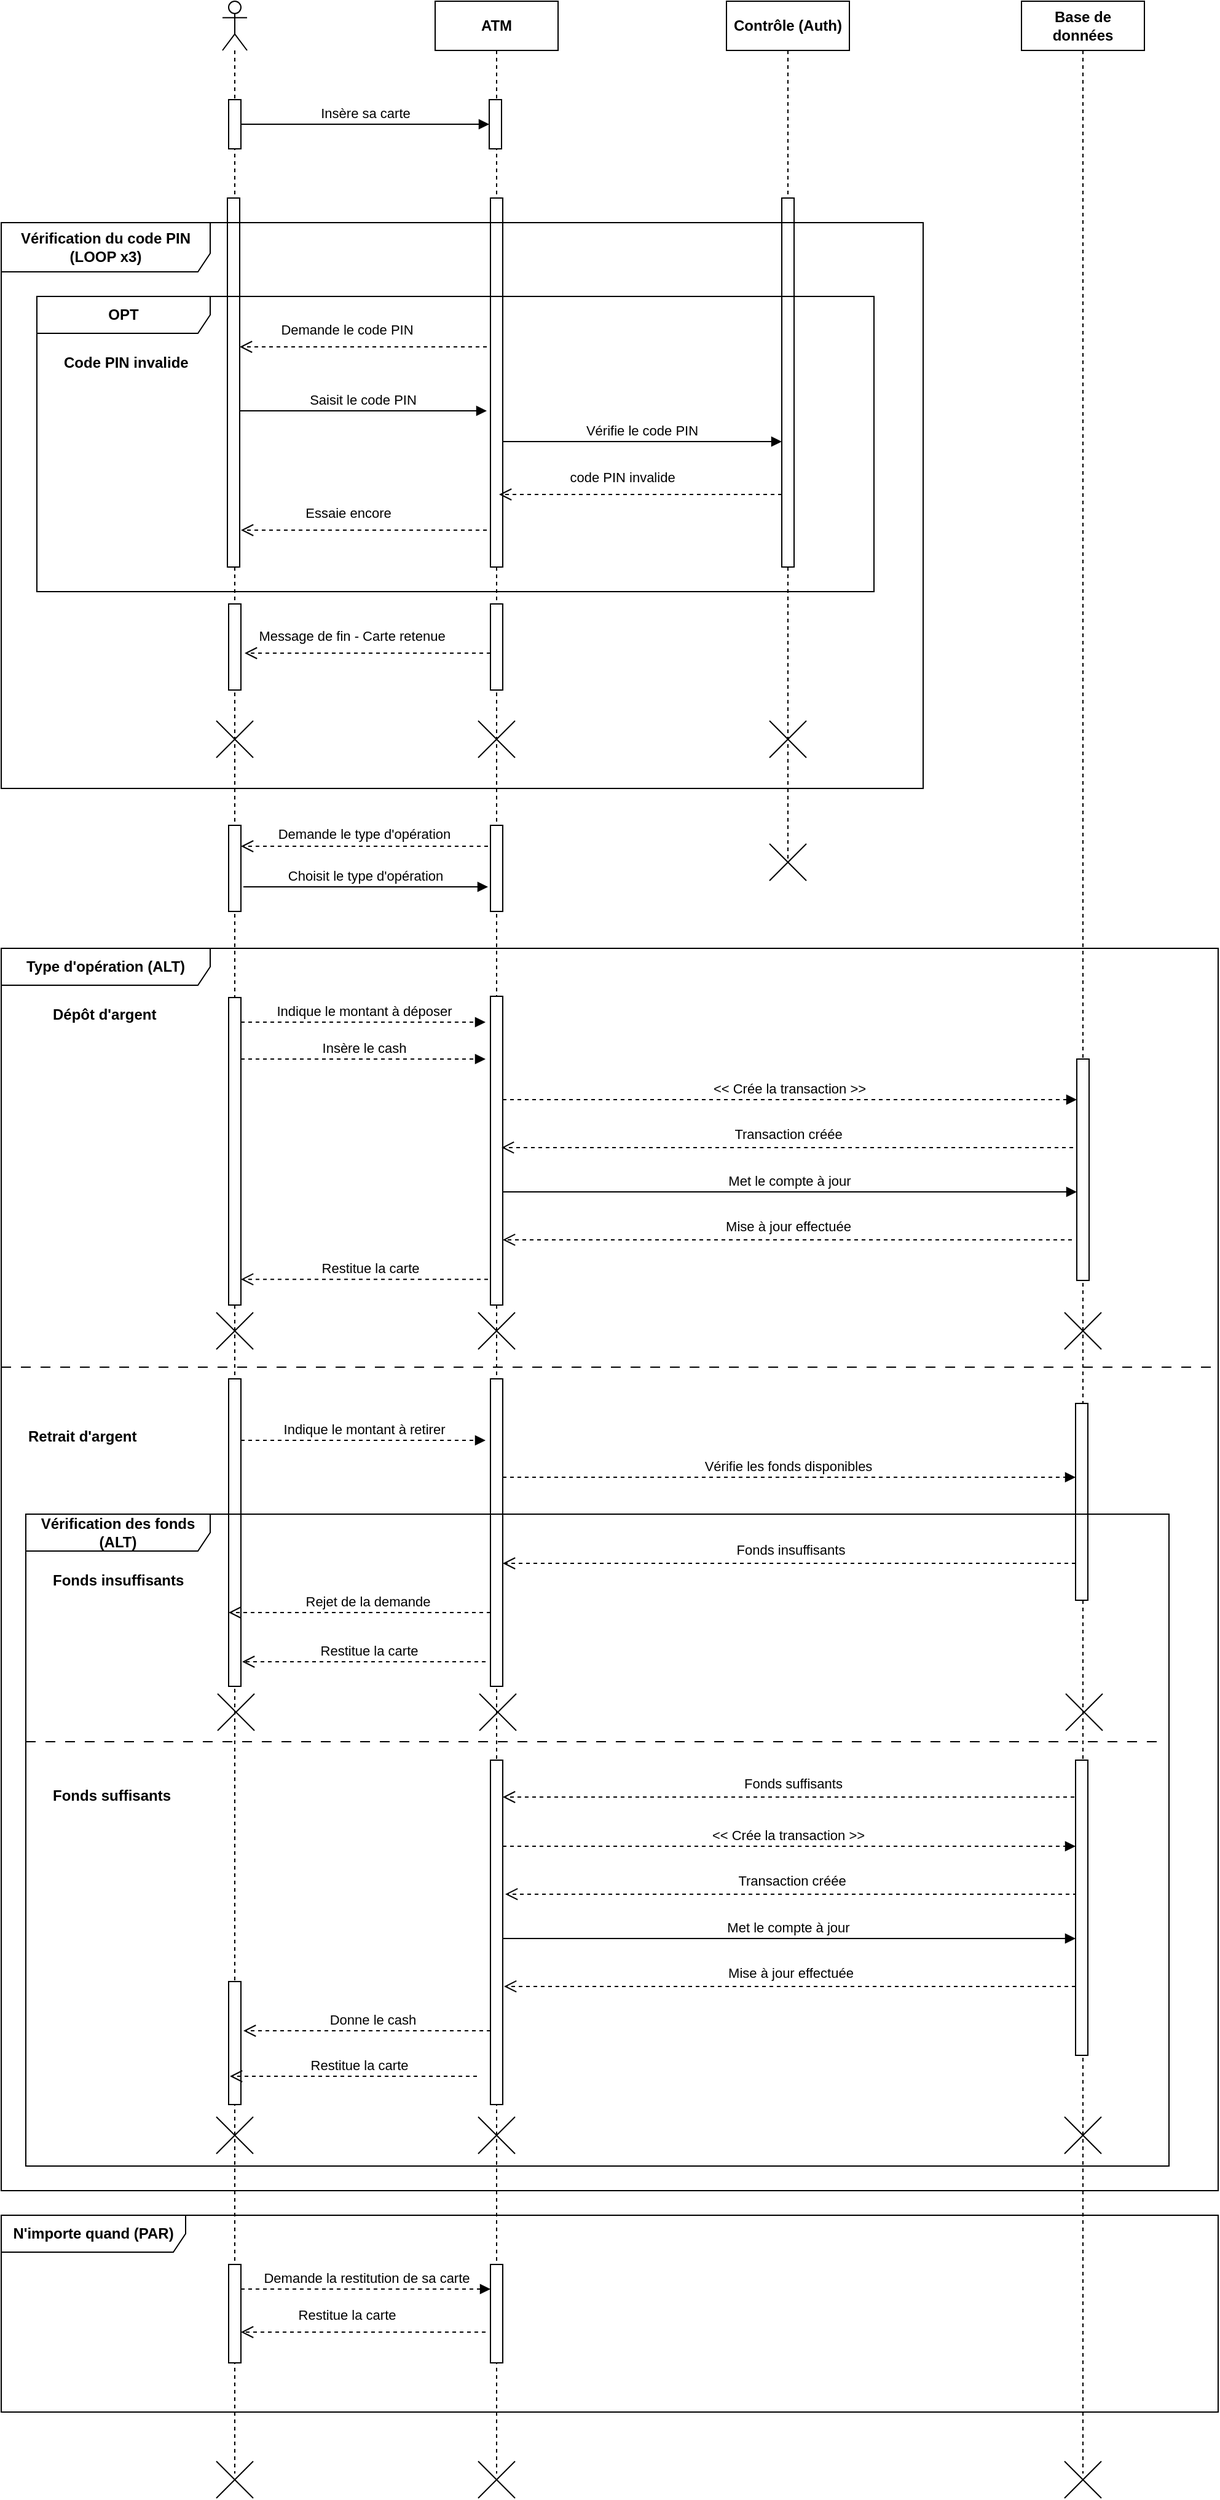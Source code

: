 <mxfile version="24.6.4" type="device">
  <diagram name="Page-1" id="shm3A5UC3Ip_TdGMAbvz">
    <mxGraphModel dx="1434" dy="854" grid="1" gridSize="10" guides="1" tooltips="1" connect="1" arrows="1" fold="1" page="1" pageScale="1" pageWidth="827" pageHeight="1169" math="0" shadow="0">
      <root>
        <mxCell id="0" />
        <mxCell id="1" parent="0" />
        <mxCell id="FIac7HHtR7mFVfCZAqp9-1" value="" style="shape=umlLifeline;perimeter=lifelinePerimeter;whiteSpace=wrap;html=1;container=1;dropTarget=0;collapsible=0;recursiveResize=0;outlineConnect=0;portConstraint=eastwest;newEdgeStyle={&quot;curved&quot;:0,&quot;rounded&quot;:0};participant=umlActor;" parent="1" vertex="1">
          <mxGeometry x="220" y="40" width="20" height="2010" as="geometry" />
        </mxCell>
        <mxCell id="FIac7HHtR7mFVfCZAqp9-9" value="" style="html=1;points=[[0,0,0,0,5],[0,1,0,0,-5],[1,0,0,0,5],[1,1,0,0,-5]];perimeter=orthogonalPerimeter;outlineConnect=0;targetShapes=umlLifeline;portConstraint=eastwest;newEdgeStyle={&quot;curved&quot;:0,&quot;rounded&quot;:0};" parent="FIac7HHtR7mFVfCZAqp9-1" vertex="1">
          <mxGeometry x="5" y="80" width="10" height="40" as="geometry" />
        </mxCell>
        <mxCell id="FIac7HHtR7mFVfCZAqp9-16" value="" style="html=1;points=[[0,0,0,0,5],[0,1,0,0,-5],[1,0,0,0,5],[1,1,0,0,-5]];perimeter=orthogonalPerimeter;outlineConnect=0;targetShapes=umlLifeline;portConstraint=eastwest;newEdgeStyle={&quot;curved&quot;:0,&quot;rounded&quot;:0};" parent="FIac7HHtR7mFVfCZAqp9-1" vertex="1">
          <mxGeometry x="4" y="160" width="10" height="300" as="geometry" />
        </mxCell>
        <mxCell id="FIac7HHtR7mFVfCZAqp9-2" value="&lt;b&gt;ATM&lt;/b&gt;" style="shape=umlLifeline;perimeter=lifelinePerimeter;whiteSpace=wrap;html=1;container=1;dropTarget=0;collapsible=0;recursiveResize=0;outlineConnect=0;portConstraint=eastwest;newEdgeStyle={&quot;curved&quot;:0,&quot;rounded&quot;:0};" parent="1" vertex="1">
          <mxGeometry x="393" y="40" width="100" height="2010" as="geometry" />
        </mxCell>
        <mxCell id="FIac7HHtR7mFVfCZAqp9-10" value="" style="html=1;points=[[0,0,0,0,5],[0,1,0,0,-5],[1,0,0,0,5],[1,1,0,0,-5]];perimeter=orthogonalPerimeter;outlineConnect=0;targetShapes=umlLifeline;portConstraint=eastwest;newEdgeStyle={&quot;curved&quot;:0,&quot;rounded&quot;:0};" parent="FIac7HHtR7mFVfCZAqp9-2" vertex="1">
          <mxGeometry x="44" y="80" width="10" height="40" as="geometry" />
        </mxCell>
        <mxCell id="FIac7HHtR7mFVfCZAqp9-13" value="" style="html=1;points=[[0,0,0,0,5],[0,1,0,0,-5],[1,0,0,0,5],[1,1,0,0,-5]];perimeter=orthogonalPerimeter;outlineConnect=0;targetShapes=umlLifeline;portConstraint=eastwest;newEdgeStyle={&quot;curved&quot;:0,&quot;rounded&quot;:0};" parent="FIac7HHtR7mFVfCZAqp9-2" vertex="1">
          <mxGeometry x="45" y="160" width="10" height="300" as="geometry" />
        </mxCell>
        <mxCell id="FIac7HHtR7mFVfCZAqp9-56" value="" style="html=1;points=[[0,0,0,0,5],[0,1,0,0,-5],[1,0,0,0,5],[1,1,0,0,-5]];perimeter=orthogonalPerimeter;outlineConnect=0;targetShapes=umlLifeline;portConstraint=eastwest;newEdgeStyle={&quot;curved&quot;:0,&quot;rounded&quot;:0};" parent="FIac7HHtR7mFVfCZAqp9-2" vertex="1">
          <mxGeometry x="45" y="809" width="10" height="251" as="geometry" />
        </mxCell>
        <mxCell id="FIac7HHtR7mFVfCZAqp9-69" value="" style="html=1;points=[[0,0,0,0,5],[0,1,0,0,-5],[1,0,0,0,5],[1,1,0,0,-5]];perimeter=orthogonalPerimeter;outlineConnect=0;targetShapes=umlLifeline;portConstraint=eastwest;newEdgeStyle={&quot;curved&quot;:0,&quot;rounded&quot;:0};" parent="FIac7HHtR7mFVfCZAqp9-2" vertex="1">
          <mxGeometry x="45" y="1120" width="10" height="250" as="geometry" />
        </mxCell>
        <mxCell id="FIac7HHtR7mFVfCZAqp9-85" value="" style="html=1;points=[[0,0,0,0,5],[0,1,0,0,-5],[1,0,0,0,5],[1,1,0,0,-5]];perimeter=orthogonalPerimeter;outlineConnect=0;targetShapes=umlLifeline;portConstraint=eastwest;newEdgeStyle={&quot;curved&quot;:0,&quot;rounded&quot;:0};" parent="FIac7HHtR7mFVfCZAqp9-2" vertex="1">
          <mxGeometry x="45" y="1430" width="10" height="280" as="geometry" />
        </mxCell>
        <mxCell id="FIac7HHtR7mFVfCZAqp9-86" value="" style="html=1;points=[[0,0,0,0,5],[0,1,0,0,-5],[1,0,0,0,5],[1,1,0,0,-5]];perimeter=orthogonalPerimeter;outlineConnect=0;targetShapes=umlLifeline;portConstraint=eastwest;newEdgeStyle={&quot;curved&quot;:0,&quot;rounded&quot;:0};" parent="FIac7HHtR7mFVfCZAqp9-2" vertex="1">
          <mxGeometry x="-168" y="1610" width="10" height="100" as="geometry" />
        </mxCell>
        <mxCell id="FIac7HHtR7mFVfCZAqp9-87" value="Fonds suffisants" style="html=1;verticalAlign=bottom;endArrow=open;dashed=1;endSize=8;curved=0;rounded=0;entryX=1.5;entryY=0.526;entryDx=0;entryDy=0;entryPerimeter=0;" parent="FIac7HHtR7mFVfCZAqp9-2" edge="1">
          <mxGeometry x="-0.002" y="-2" relative="1" as="geometry">
            <mxPoint x="526" y="1460" as="sourcePoint" />
            <mxPoint x="55" y="1460" as="targetPoint" />
            <mxPoint as="offset" />
          </mxGeometry>
        </mxCell>
        <mxCell id="FIac7HHtR7mFVfCZAqp9-88" value="&amp;lt;&amp;lt; Crée la transaction &amp;gt;&amp;gt;" style="html=1;verticalAlign=bottom;endArrow=block;curved=0;rounded=0;dashed=1;" parent="FIac7HHtR7mFVfCZAqp9-2" target="FIac7HHtR7mFVfCZAqp9-94" edge="1">
          <mxGeometry x="-0.004" width="80" relative="1" as="geometry">
            <mxPoint x="55" y="1500" as="sourcePoint" />
            <mxPoint x="497" y="1500" as="targetPoint" />
            <mxPoint as="offset" />
          </mxGeometry>
        </mxCell>
        <mxCell id="FIac7HHtR7mFVfCZAqp9-89" value="Transaction créée" style="html=1;verticalAlign=bottom;endArrow=open;dashed=1;endSize=8;curved=0;rounded=0;entryX=1.5;entryY=0.526;entryDx=0;entryDy=0;entryPerimeter=0;" parent="FIac7HHtR7mFVfCZAqp9-2" edge="1">
          <mxGeometry x="-0.002" y="-2" relative="1" as="geometry">
            <mxPoint x="522" y="1538.98" as="sourcePoint" />
            <mxPoint x="57" y="1538.98" as="targetPoint" />
            <mxPoint as="offset" />
          </mxGeometry>
        </mxCell>
        <mxCell id="FIac7HHtR7mFVfCZAqp9-90" value="Met le compte à jour" style="html=1;verticalAlign=bottom;endArrow=block;curved=0;rounded=0;" parent="FIac7HHtR7mFVfCZAqp9-2" target="FIac7HHtR7mFVfCZAqp9-94" edge="1">
          <mxGeometry x="-0.004" width="80" relative="1" as="geometry">
            <mxPoint x="55" y="1575" as="sourcePoint" />
            <mxPoint x="497" y="1570" as="targetPoint" />
            <mxPoint as="offset" />
          </mxGeometry>
        </mxCell>
        <mxCell id="FIac7HHtR7mFVfCZAqp9-91" value="Mise à jour effectuée" style="html=1;verticalAlign=bottom;endArrow=open;dashed=1;endSize=8;curved=0;rounded=0;entryX=1.5;entryY=0.526;entryDx=0;entryDy=0;entryPerimeter=0;" parent="FIac7HHtR7mFVfCZAqp9-2" edge="1">
          <mxGeometry x="-0.002" y="-2" relative="1" as="geometry">
            <mxPoint x="521" y="1613.98" as="sourcePoint" />
            <mxPoint x="56" y="1613.98" as="targetPoint" />
            <mxPoint as="offset" />
          </mxGeometry>
        </mxCell>
        <mxCell id="FIac7HHtR7mFVfCZAqp9-92" value="" style="html=1;verticalAlign=bottom;endArrow=open;dashed=1;endSize=8;curved=0;rounded=0;" parent="FIac7HHtR7mFVfCZAqp9-2" edge="1">
          <mxGeometry x="0.136" y="-5" relative="1" as="geometry">
            <mxPoint x="45" y="1650" as="sourcePoint" />
            <mxPoint x="-156" y="1650" as="targetPoint" />
            <mxPoint as="offset" />
          </mxGeometry>
        </mxCell>
        <mxCell id="FIac7HHtR7mFVfCZAqp9-93" value="Donne le cash" style="edgeLabel;html=1;align=center;verticalAlign=middle;resizable=0;points=[];" parent="FIac7HHtR7mFVfCZAqp9-92" vertex="1" connectable="0">
          <mxGeometry x="-0.303" y="-2" relative="1" as="geometry">
            <mxPoint x="-26" y="-7" as="offset" />
          </mxGeometry>
        </mxCell>
        <mxCell id="FIac7HHtR7mFVfCZAqp9-4" value="&lt;b&gt;Contrôle (Auth)&lt;/b&gt;" style="shape=umlLifeline;perimeter=lifelinePerimeter;whiteSpace=wrap;html=1;container=1;dropTarget=0;collapsible=0;recursiveResize=0;outlineConnect=0;portConstraint=eastwest;newEdgeStyle={&quot;curved&quot;:0,&quot;rounded&quot;:0};" parent="1" vertex="1">
          <mxGeometry x="630" y="40" width="100" height="700" as="geometry" />
        </mxCell>
        <mxCell id="FIac7HHtR7mFVfCZAqp9-23" value="" style="html=1;points=[[0,0,0,0,5],[0,1,0,0,-5],[1,0,0,0,5],[1,1,0,0,-5]];perimeter=orthogonalPerimeter;outlineConnect=0;targetShapes=umlLifeline;portConstraint=eastwest;newEdgeStyle={&quot;curved&quot;:0,&quot;rounded&quot;:0};" parent="FIac7HHtR7mFVfCZAqp9-4" vertex="1">
          <mxGeometry x="45" y="160" width="10" height="300" as="geometry" />
        </mxCell>
        <mxCell id="FIac7HHtR7mFVfCZAqp9-5" value="&lt;b&gt;Base de données&lt;/b&gt;" style="shape=umlLifeline;perimeter=lifelinePerimeter;whiteSpace=wrap;html=1;container=1;dropTarget=0;collapsible=0;recursiveResize=0;outlineConnect=0;portConstraint=eastwest;newEdgeStyle={&quot;curved&quot;:0,&quot;rounded&quot;:0};" parent="1" vertex="1">
          <mxGeometry x="870" y="40" width="100" height="2010" as="geometry" />
        </mxCell>
        <mxCell id="FIac7HHtR7mFVfCZAqp9-58" value="" style="html=1;points=[[0,0,0,0,5],[0,1,0,0,-5],[1,0,0,0,5],[1,1,0,0,-5]];perimeter=orthogonalPerimeter;outlineConnect=0;targetShapes=umlLifeline;portConstraint=eastwest;newEdgeStyle={&quot;curved&quot;:0,&quot;rounded&quot;:0};" parent="FIac7HHtR7mFVfCZAqp9-5" vertex="1">
          <mxGeometry x="45" y="860" width="10" height="180" as="geometry" />
        </mxCell>
        <mxCell id="FIac7HHtR7mFVfCZAqp9-94" value="" style="html=1;points=[[0,0,0,0,5],[0,1,0,0,-5],[1,0,0,0,5],[1,1,0,0,-5]];perimeter=orthogonalPerimeter;outlineConnect=0;targetShapes=umlLifeline;portConstraint=eastwest;newEdgeStyle={&quot;curved&quot;:0,&quot;rounded&quot;:0};" parent="FIac7HHtR7mFVfCZAqp9-5" vertex="1">
          <mxGeometry x="44" y="1430" width="10" height="240" as="geometry" />
        </mxCell>
        <mxCell id="FIac7HHtR7mFVfCZAqp9-6" value="Insère sa carte" style="html=1;verticalAlign=bottom;endArrow=block;curved=0;rounded=0;" parent="1" source="FIac7HHtR7mFVfCZAqp9-9" target="FIac7HHtR7mFVfCZAqp9-10" edge="1">
          <mxGeometry x="-0.004" width="80" relative="1" as="geometry">
            <mxPoint x="240" y="160" as="sourcePoint" />
            <mxPoint x="380" y="160" as="targetPoint" />
            <mxPoint as="offset" />
          </mxGeometry>
        </mxCell>
        <mxCell id="FIac7HHtR7mFVfCZAqp9-14" value="Demande le code PIN" style="html=1;verticalAlign=bottom;endArrow=open;dashed=1;endSize=8;curved=0;rounded=0;exitX=0;exitY=0;exitDx=0;exitDy=5;exitPerimeter=0;" parent="1" edge="1">
          <mxGeometry x="0.136" y="-5" relative="1" as="geometry">
            <mxPoint x="435" y="321" as="sourcePoint" />
            <mxPoint x="234" y="321" as="targetPoint" />
            <mxPoint as="offset" />
          </mxGeometry>
        </mxCell>
        <mxCell id="FIac7HHtR7mFVfCZAqp9-15" value="Saisit le code PIN" style="html=1;verticalAlign=bottom;endArrow=block;curved=0;rounded=0;" parent="1" edge="1">
          <mxGeometry x="-0.004" width="80" relative="1" as="geometry">
            <mxPoint x="234" y="373" as="sourcePoint" />
            <mxPoint x="435" y="373" as="targetPoint" />
            <mxPoint as="offset" />
          </mxGeometry>
        </mxCell>
        <mxCell id="FIac7HHtR7mFVfCZAqp9-17" value="&lt;b&gt;Vérification du code PIN (LOOP x3)&lt;/b&gt;" style="shape=umlFrame;whiteSpace=wrap;html=1;pointerEvents=0;recursiveResize=0;container=0;collapsible=0;width=170;height=40;" parent="1" vertex="1">
          <mxGeometry x="40" y="220" width="750" height="460" as="geometry" />
        </mxCell>
        <mxCell id="FIac7HHtR7mFVfCZAqp9-30" value="Vérifie le code PIN" style="html=1;verticalAlign=bottom;endArrow=block;curved=0;rounded=0;" parent="1" edge="1">
          <mxGeometry x="-0.004" width="80" relative="1" as="geometry">
            <mxPoint x="448" y="398" as="sourcePoint" />
            <mxPoint x="675" y="398" as="targetPoint" />
            <mxPoint as="offset" />
          </mxGeometry>
        </mxCell>
        <mxCell id="FIac7HHtR7mFVfCZAqp9-31" value="code PIN invalide" style="html=1;verticalAlign=bottom;endArrow=open;dashed=1;endSize=8;curved=0;rounded=0;" parent="1" edge="1">
          <mxGeometry x="0.136" y="-5" relative="1" as="geometry">
            <mxPoint x="675" y="441" as="sourcePoint" />
            <mxPoint x="445" y="441" as="targetPoint" />
            <mxPoint as="offset" />
          </mxGeometry>
        </mxCell>
        <mxCell id="FIac7HHtR7mFVfCZAqp9-36" value="" style="html=1;points=[[0,0,0,0,5],[0,1,0,0,-5],[1,0,0,0,5],[1,1,0,0,-5]];perimeter=orthogonalPerimeter;outlineConnect=0;targetShapes=umlLifeline;portConstraint=eastwest;newEdgeStyle={&quot;curved&quot;:0,&quot;rounded&quot;:0};" parent="1" vertex="1">
          <mxGeometry x="225" y="1880" width="10" height="80" as="geometry" />
        </mxCell>
        <mxCell id="FIac7HHtR7mFVfCZAqp9-37" value="" style="html=1;points=[[0,0,0,0,5],[0,1,0,0,-5],[1,0,0,0,5],[1,1,0,0,-5]];perimeter=orthogonalPerimeter;outlineConnect=0;targetShapes=umlLifeline;portConstraint=eastwest;newEdgeStyle={&quot;curved&quot;:0,&quot;rounded&quot;:0};" parent="1" vertex="1">
          <mxGeometry x="438" y="1880" width="10" height="80" as="geometry" />
        </mxCell>
        <mxCell id="FIac7HHtR7mFVfCZAqp9-38" value="Demande la restitution de sa carte" style="html=1;verticalAlign=bottom;endArrow=block;curved=0;rounded=0;dashed=1;" parent="1" target="FIac7HHtR7mFVfCZAqp9-37" edge="1">
          <mxGeometry width="80" relative="1" as="geometry">
            <mxPoint x="235.0" y="1900" as="sourcePoint" />
            <mxPoint x="434" y="1900" as="targetPoint" />
          </mxGeometry>
        </mxCell>
        <mxCell id="FIac7HHtR7mFVfCZAqp9-39" value="Restitue la carte" style="html=1;verticalAlign=bottom;endArrow=open;dashed=1;endSize=8;curved=0;rounded=0;exitX=0;exitY=1;exitDx=0;exitDy=-5;exitPerimeter=0;entryX=1;entryY=1;entryDx=0;entryDy=-5;entryPerimeter=0;" parent="1" edge="1">
          <mxGeometry x="0.136" y="-5" relative="1" as="geometry">
            <mxPoint x="434" y="1935" as="sourcePoint" />
            <mxPoint x="235" y="1935" as="targetPoint" />
            <mxPoint as="offset" />
          </mxGeometry>
        </mxCell>
        <mxCell id="FIac7HHtR7mFVfCZAqp9-44" value="" style="html=1;points=[[0,0,0,0,5],[0,1,0,0,-5],[1,0,0,0,5],[1,1,0,0,-5]];perimeter=orthogonalPerimeter;outlineConnect=0;targetShapes=umlLifeline;portConstraint=eastwest;newEdgeStyle={&quot;curved&quot;:0,&quot;rounded&quot;:0};" parent="1" vertex="1">
          <mxGeometry x="438" y="710" width="10" height="70" as="geometry" />
        </mxCell>
        <mxCell id="FIac7HHtR7mFVfCZAqp9-45" value="Demande le type d&#39;opération" style="html=1;verticalAlign=bottom;endArrow=open;dashed=1;endSize=8;curved=0;rounded=0;" parent="1" edge="1">
          <mxGeometry y="93" relative="1" as="geometry">
            <mxPoint x="243" y="736" as="sourcePoint" />
            <mxPoint x="243" y="736" as="targetPoint" />
            <mxPoint x="92" y="-10" as="offset" />
          </mxGeometry>
        </mxCell>
        <mxCell id="FIac7HHtR7mFVfCZAqp9-46" value="" style="html=1;points=[[0,0,0,0,5],[0,1,0,0,-5],[1,0,0,0,5],[1,1,0,0,-5]];perimeter=orthogonalPerimeter;outlineConnect=0;targetShapes=umlLifeline;portConstraint=eastwest;newEdgeStyle={&quot;curved&quot;:0,&quot;rounded&quot;:0};" parent="1" vertex="1">
          <mxGeometry x="225" y="710" width="10" height="70" as="geometry" />
        </mxCell>
        <mxCell id="FIac7HHtR7mFVfCZAqp9-47" value="" style="html=1;verticalAlign=bottom;endArrow=open;dashed=1;endSize=8;curved=0;rounded=0;" parent="1" edge="1">
          <mxGeometry x="0.136" y="-5" relative="1" as="geometry">
            <mxPoint x="436" y="727" as="sourcePoint" />
            <mxPoint x="235" y="727" as="targetPoint" />
            <mxPoint as="offset" />
          </mxGeometry>
        </mxCell>
        <mxCell id="FIac7HHtR7mFVfCZAqp9-48" value="&lt;b&gt;Type d&#39;opération (ALT)&lt;/b&gt;" style="shape=umlFrame;whiteSpace=wrap;html=1;pointerEvents=0;recursiveResize=0;container=0;collapsible=0;width=170;" parent="1" vertex="1">
          <mxGeometry x="40" y="810" width="990" height="1010" as="geometry" />
        </mxCell>
        <mxCell id="FIac7HHtR7mFVfCZAqp9-51" value="" style="shape=umlDestroy;html=1;" parent="1" vertex="1">
          <mxGeometry x="215" y="2040" width="30" height="30" as="geometry" />
        </mxCell>
        <mxCell id="FIac7HHtR7mFVfCZAqp9-52" value="" style="shape=umlDestroy;html=1;" parent="1" vertex="1">
          <mxGeometry x="428" y="2040" width="30" height="30" as="geometry" />
        </mxCell>
        <mxCell id="FIac7HHtR7mFVfCZAqp9-54" value="" style="shape=umlDestroy;html=1;" parent="1" vertex="1">
          <mxGeometry x="905" y="2040" width="30" height="30" as="geometry" />
        </mxCell>
        <mxCell id="FIac7HHtR7mFVfCZAqp9-61" value="&amp;lt;&amp;lt; Crée la transaction &amp;gt;&amp;gt;" style="html=1;verticalAlign=bottom;endArrow=block;curved=0;rounded=0;dashed=1;" parent="1" source="FIac7HHtR7mFVfCZAqp9-56" edge="1">
          <mxGeometry x="-0.004" width="80" relative="1" as="geometry">
            <mxPoint x="460" y="933" as="sourcePoint" />
            <mxPoint x="915" y="933" as="targetPoint" />
            <mxPoint as="offset" />
          </mxGeometry>
        </mxCell>
        <mxCell id="FIac7HHtR7mFVfCZAqp9-62" value="Transaction créée" style="html=1;verticalAlign=bottom;endArrow=open;dashed=1;endSize=8;curved=0;rounded=0;entryX=1.5;entryY=0.526;entryDx=0;entryDy=0;entryPerimeter=0;" parent="1" edge="1">
          <mxGeometry x="-0.002" y="-2" relative="1" as="geometry">
            <mxPoint x="912" y="971.98" as="sourcePoint" />
            <mxPoint x="447" y="971.98" as="targetPoint" />
            <mxPoint as="offset" />
          </mxGeometry>
        </mxCell>
        <mxCell id="FIac7HHtR7mFVfCZAqp9-63" value="Met le compte à jour" style="html=1;verticalAlign=bottom;endArrow=block;curved=0;rounded=0;" parent="1" source="FIac7HHtR7mFVfCZAqp9-56" edge="1">
          <mxGeometry x="-0.004" width="80" relative="1" as="geometry">
            <mxPoint x="460" y="1010" as="sourcePoint" />
            <mxPoint x="915" y="1008" as="targetPoint" />
            <mxPoint as="offset" />
          </mxGeometry>
        </mxCell>
        <mxCell id="FIac7HHtR7mFVfCZAqp9-64" value="Mise à jour effectuée" style="html=1;verticalAlign=bottom;endArrow=open;dashed=1;endSize=8;curved=0;rounded=0;" parent="1" target="FIac7HHtR7mFVfCZAqp9-56" edge="1">
          <mxGeometry x="-0.002" y="-2" relative="1" as="geometry">
            <mxPoint x="911" y="1046.98" as="sourcePoint" />
            <mxPoint x="490" y="1050" as="targetPoint" />
            <mxPoint as="offset" />
          </mxGeometry>
        </mxCell>
        <mxCell id="FIac7HHtR7mFVfCZAqp9-67" value="Choisit le type d&#39;opération" style="html=1;verticalAlign=bottom;endArrow=block;curved=0;rounded=0;" parent="1" edge="1">
          <mxGeometry x="-0.004" width="80" relative="1" as="geometry">
            <mxPoint x="237" y="760" as="sourcePoint" />
            <mxPoint x="436" y="760" as="targetPoint" />
            <mxPoint as="offset" />
          </mxGeometry>
        </mxCell>
        <mxCell id="FIac7HHtR7mFVfCZAqp9-79" value="" style="html=1;verticalAlign=bottom;endArrow=open;dashed=1;endSize=8;curved=0;rounded=0;" parent="1" edge="1">
          <mxGeometry x="0.136" y="-5" relative="1" as="geometry">
            <mxPoint x="434" y="1390" as="sourcePoint" />
            <mxPoint x="236" y="1390" as="targetPoint" />
            <mxPoint as="offset" />
          </mxGeometry>
        </mxCell>
        <mxCell id="FIac7HHtR7mFVfCZAqp9-80" value="Restitue la carte" style="edgeLabel;html=1;align=center;verticalAlign=middle;resizable=0;points=[];" parent="FIac7HHtR7mFVfCZAqp9-79" vertex="1" connectable="0">
          <mxGeometry x="-0.303" y="-2" relative="1" as="geometry">
            <mxPoint x="-26" y="-7" as="offset" />
          </mxGeometry>
        </mxCell>
        <mxCell id="FIac7HHtR7mFVfCZAqp9-76" value="Fonds insuffisants" style="html=1;verticalAlign=bottom;endArrow=open;dashed=1;endSize=8;curved=0;rounded=0;" parent="1" edge="1">
          <mxGeometry x="-0.002" y="-2" relative="1" as="geometry">
            <mxPoint x="914" y="1310" as="sourcePoint" />
            <mxPoint x="448" y="1310" as="targetPoint" />
            <mxPoint as="offset" />
          </mxGeometry>
        </mxCell>
        <mxCell id="zqWrxyXDypkG6bpGItwi-2" value="" style="html=1;points=[[0,0,0,0,5],[0,1,0,0,-5],[1,0,0,0,5],[1,1,0,0,-5]];perimeter=orthogonalPerimeter;outlineConnect=0;targetShapes=umlLifeline;portConstraint=eastwest;newEdgeStyle={&quot;curved&quot;:0,&quot;rounded&quot;:0};" parent="1" vertex="1">
          <mxGeometry x="225" y="530" width="10" height="70" as="geometry" />
        </mxCell>
        <mxCell id="FIac7HHtR7mFVfCZAqp9-18" value="&lt;b&gt;Code PIN invalide&lt;/b&gt;" style="text;html=1;" parent="1" vertex="1">
          <mxGeometry x="69" y="280" width="100" height="20" as="geometry">
            <mxPoint x="20" y="40" as="offset" />
          </mxGeometry>
        </mxCell>
        <mxCell id="FIac7HHtR7mFVfCZAqp9-22" value="&lt;b&gt;OPT&lt;/b&gt;" style="shape=umlFrame;whiteSpace=wrap;html=1;pointerEvents=0;recursiveResize=0;container=0;collapsible=0;width=141;height=30;" parent="1" vertex="1">
          <mxGeometry x="69" y="280" width="681" height="240" as="geometry" />
        </mxCell>
        <mxCell id="FIac7HHtR7mFVfCZAqp9-27" value="" style="shape=umlDestroy;html=1;" parent="1" vertex="1">
          <mxGeometry x="215" y="625" width="30" height="30" as="geometry" />
        </mxCell>
        <mxCell id="FIac7HHtR7mFVfCZAqp9-28" value="" style="shape=umlDestroy;html=1;" parent="1" vertex="1">
          <mxGeometry x="428" y="625" width="30" height="30" as="geometry" />
        </mxCell>
        <mxCell id="FIac7HHtR7mFVfCZAqp9-29" value="" style="shape=umlDestroy;html=1;" parent="1" vertex="1">
          <mxGeometry x="665" y="625" width="30" height="30" as="geometry" />
        </mxCell>
        <mxCell id="zqWrxyXDypkG6bpGItwi-1" value="" style="html=1;points=[[0,0,0,0,5],[0,1,0,0,-5],[1,0,0,0,5],[1,1,0,0,-5]];perimeter=orthogonalPerimeter;outlineConnect=0;targetShapes=umlLifeline;portConstraint=eastwest;newEdgeStyle={&quot;curved&quot;:0,&quot;rounded&quot;:0};" parent="1" vertex="1">
          <mxGeometry x="438" y="530" width="10" height="70" as="geometry" />
        </mxCell>
        <mxCell id="zqWrxyXDypkG6bpGItwi-3" value="Message de fin - Carte retenue" style="html=1;verticalAlign=bottom;endArrow=open;dashed=1;endSize=8;curved=0;rounded=0;" parent="1" edge="1">
          <mxGeometry x="0.136" y="-5" relative="1" as="geometry">
            <mxPoint x="438" y="570" as="sourcePoint" />
            <mxPoint x="238" y="570" as="targetPoint" />
            <mxPoint as="offset" />
          </mxGeometry>
        </mxCell>
        <mxCell id="FIac7HHtR7mFVfCZAqp9-35" value="Essaie encore" style="html=1;verticalAlign=bottom;endArrow=open;dashed=1;endSize=8;curved=0;rounded=0;" parent="1" edge="1">
          <mxGeometry x="0.136" y="-5" relative="1" as="geometry">
            <mxPoint x="435" y="470" as="sourcePoint" />
            <mxPoint x="235" y="470" as="targetPoint" />
            <mxPoint as="offset" />
          </mxGeometry>
        </mxCell>
        <mxCell id="FIac7HHtR7mFVfCZAqp9-49" value="&lt;b&gt;Dépôt d&#39;argent&lt;/b&gt;" style="text;html=1;" parent="1" vertex="1">
          <mxGeometry x="60" y="810" width="100" height="20" as="geometry">
            <mxPoint x="20" y="40" as="offset" />
          </mxGeometry>
        </mxCell>
        <mxCell id="FIac7HHtR7mFVfCZAqp9-50" value="&lt;b&gt;Retrait d&#39;argent&lt;/b&gt;" style="line;strokeWidth=1;dashed=1;labelPosition=center;verticalLabelPosition=bottom;align=left;verticalAlign=top;spacingLeft=20;spacingTop=15;html=1;whiteSpace=wrap;dashPattern=8 8;" parent="1" vertex="1">
          <mxGeometry x="40" y="1123" width="990" height="55" as="geometry" />
        </mxCell>
        <mxCell id="FIac7HHtR7mFVfCZAqp9-55" value="" style="html=1;points=[[0,0,0,0,5],[0,1,0,0,-5],[1,0,0,0,5],[1,1,0,0,-5]];perimeter=orthogonalPerimeter;outlineConnect=0;targetShapes=umlLifeline;portConstraint=eastwest;newEdgeStyle={&quot;curved&quot;:0,&quot;rounded&quot;:0};" parent="1" vertex="1">
          <mxGeometry x="225" y="850" width="10" height="250" as="geometry" />
        </mxCell>
        <mxCell id="FIac7HHtR7mFVfCZAqp9-59" value="Indique le montant à déposer" style="html=1;verticalAlign=bottom;endArrow=block;curved=0;rounded=0;dashed=1;" parent="1" edge="1">
          <mxGeometry width="80" relative="1" as="geometry">
            <mxPoint x="235.0" y="870" as="sourcePoint" />
            <mxPoint x="434" y="870" as="targetPoint" />
          </mxGeometry>
        </mxCell>
        <mxCell id="FIac7HHtR7mFVfCZAqp9-60" value="Insère le cash" style="html=1;verticalAlign=bottom;endArrow=block;curved=0;rounded=0;dashed=1;" parent="1" edge="1">
          <mxGeometry width="80" relative="1" as="geometry">
            <mxPoint x="235.0" y="900" as="sourcePoint" />
            <mxPoint x="434" y="900" as="targetPoint" />
          </mxGeometry>
        </mxCell>
        <mxCell id="FIac7HHtR7mFVfCZAqp9-65" value="" style="html=1;verticalAlign=bottom;endArrow=open;dashed=1;endSize=8;curved=0;rounded=0;" parent="1" edge="1">
          <mxGeometry x="0.136" y="-5" relative="1" as="geometry">
            <mxPoint x="436" y="1079.09" as="sourcePoint" />
            <mxPoint x="235" y="1079.09" as="targetPoint" />
            <mxPoint as="offset" />
          </mxGeometry>
        </mxCell>
        <mxCell id="FIac7HHtR7mFVfCZAqp9-66" value="Restitue la carte" style="edgeLabel;html=1;align=center;verticalAlign=middle;resizable=0;points=[];" parent="FIac7HHtR7mFVfCZAqp9-65" vertex="1" connectable="0">
          <mxGeometry x="-0.303" y="-2" relative="1" as="geometry">
            <mxPoint x="-26" y="-7" as="offset" />
          </mxGeometry>
        </mxCell>
        <mxCell id="FIac7HHtR7mFVfCZAqp9-68" value="" style="html=1;points=[[0,0,0,0,5],[0,1,0,0,-5],[1,0,0,0,5],[1,1,0,0,-5]];perimeter=orthogonalPerimeter;outlineConnect=0;targetShapes=umlLifeline;portConstraint=eastwest;newEdgeStyle={&quot;curved&quot;:0,&quot;rounded&quot;:0};" parent="1" vertex="1">
          <mxGeometry x="225" y="1160" width="10" height="250" as="geometry" />
        </mxCell>
        <mxCell id="FIac7HHtR7mFVfCZAqp9-70" value="" style="html=1;points=[[0,0,0,0,5],[0,1,0,0,-5],[1,0,0,0,5],[1,1,0,0,-5]];perimeter=orthogonalPerimeter;outlineConnect=0;targetShapes=umlLifeline;portConstraint=eastwest;newEdgeStyle={&quot;curved&quot;:0,&quot;rounded&quot;:0};" parent="1" vertex="1">
          <mxGeometry x="914" y="1180" width="10" height="160" as="geometry" />
        </mxCell>
        <mxCell id="FIac7HHtR7mFVfCZAqp9-71" value="Indique le montant à retirer" style="html=1;verticalAlign=bottom;endArrow=block;curved=0;rounded=0;dashed=1;" parent="1" edge="1">
          <mxGeometry width="80" relative="1" as="geometry">
            <mxPoint x="235.0" y="1210" as="sourcePoint" />
            <mxPoint x="434" y="1210" as="targetPoint" />
          </mxGeometry>
        </mxCell>
        <mxCell id="FIac7HHtR7mFVfCZAqp9-72" value="Vérifie les fonds disponibles" style="html=1;verticalAlign=bottom;endArrow=block;curved=0;rounded=0;dashed=1;" parent="1" edge="1">
          <mxGeometry x="-0.004" width="80" relative="1" as="geometry">
            <mxPoint x="448" y="1240" as="sourcePoint" />
            <mxPoint x="914" y="1240" as="targetPoint" />
            <mxPoint as="offset" />
          </mxGeometry>
        </mxCell>
        <mxCell id="FIac7HHtR7mFVfCZAqp9-73" value="&lt;b&gt;Vérification des fonds (ALT)&lt;/b&gt;" style="shape=umlFrame;whiteSpace=wrap;html=1;pointerEvents=0;recursiveResize=0;container=1;collapsible=0;width=150;height=30;" parent="1" vertex="1">
          <mxGeometry x="60" y="1270" width="930" height="530" as="geometry" />
        </mxCell>
        <mxCell id="FIac7HHtR7mFVfCZAqp9-74" value="&lt;b&gt;Fonds insuffisants&lt;/b&gt;" style="text;html=1;" parent="FIac7HHtR7mFVfCZAqp9-73" vertex="1">
          <mxGeometry width="100" height="20" relative="1" as="geometry">
            <mxPoint x="20" y="40" as="offset" />
          </mxGeometry>
        </mxCell>
        <mxCell id="FIac7HHtR7mFVfCZAqp9-75" value="&lt;b&gt;Fonds suffisants&lt;/b&gt;" style="line;strokeWidth=1;dashed=1;labelPosition=center;verticalLabelPosition=bottom;align=left;verticalAlign=top;spacingLeft=20;spacingTop=15;html=1;whiteSpace=wrap;dashPattern=8 8;" parent="FIac7HHtR7mFVfCZAqp9-73" vertex="1">
          <mxGeometry y="170" width="920" height="30" as="geometry" />
        </mxCell>
        <mxCell id="FIac7HHtR7mFVfCZAqp9-77" value="" style="html=1;verticalAlign=bottom;endArrow=open;dashed=1;endSize=8;curved=0;rounded=0;" parent="FIac7HHtR7mFVfCZAqp9-73" source="FIac7HHtR7mFVfCZAqp9-69" edge="1">
          <mxGeometry x="0.136" y="-5" relative="1" as="geometry">
            <mxPoint x="350" y="80" as="sourcePoint" />
            <mxPoint x="165" y="80" as="targetPoint" />
            <mxPoint as="offset" />
          </mxGeometry>
        </mxCell>
        <mxCell id="FIac7HHtR7mFVfCZAqp9-78" value="Rejet de la demande" style="edgeLabel;html=1;align=center;verticalAlign=middle;resizable=0;points=[];" parent="FIac7HHtR7mFVfCZAqp9-77" vertex="1" connectable="0">
          <mxGeometry x="-0.303" y="-2" relative="1" as="geometry">
            <mxPoint x="-26" y="-7" as="offset" />
          </mxGeometry>
        </mxCell>
        <mxCell id="FIac7HHtR7mFVfCZAqp9-95" value="" style="html=1;verticalAlign=bottom;endArrow=open;dashed=1;endSize=8;curved=0;rounded=0;" parent="FIac7HHtR7mFVfCZAqp9-73" edge="1">
          <mxGeometry x="0.136" y="-5" relative="1" as="geometry">
            <mxPoint x="367" y="457" as="sourcePoint" />
            <mxPoint x="166" y="457" as="targetPoint" />
            <mxPoint as="offset" />
          </mxGeometry>
        </mxCell>
        <mxCell id="FIac7HHtR7mFVfCZAqp9-96" value="Restitue la carte" style="edgeLabel;html=1;align=center;verticalAlign=middle;resizable=0;points=[];" parent="FIac7HHtR7mFVfCZAqp9-95" vertex="1" connectable="0">
          <mxGeometry x="-0.303" y="-2" relative="1" as="geometry">
            <mxPoint x="-26" y="-7" as="offset" />
          </mxGeometry>
        </mxCell>
        <mxCell id="zqWrxyXDypkG6bpGItwi-4" value="" style="shape=umlDestroy;html=1;" parent="1" vertex="1">
          <mxGeometry x="215" y="1760" width="30" height="30" as="geometry" />
        </mxCell>
        <mxCell id="zqWrxyXDypkG6bpGItwi-5" value="" style="shape=umlDestroy;html=1;" parent="1" vertex="1">
          <mxGeometry x="428" y="1760" width="30" height="30" as="geometry" />
        </mxCell>
        <mxCell id="zqWrxyXDypkG6bpGItwi-7" value="" style="shape=umlDestroy;html=1;" parent="1" vertex="1">
          <mxGeometry x="905" y="1760" width="30" height="30" as="geometry" />
        </mxCell>
        <mxCell id="zqWrxyXDypkG6bpGItwi-8" value="" style="shape=umlDestroy;html=1;" parent="1" vertex="1">
          <mxGeometry x="216" y="1416" width="30" height="30" as="geometry" />
        </mxCell>
        <mxCell id="zqWrxyXDypkG6bpGItwi-9" value="" style="shape=umlDestroy;html=1;" parent="1" vertex="1">
          <mxGeometry x="429" y="1416" width="30" height="30" as="geometry" />
        </mxCell>
        <mxCell id="zqWrxyXDypkG6bpGItwi-11" value="" style="shape=umlDestroy;html=1;" parent="1" vertex="1">
          <mxGeometry x="906" y="1416" width="30" height="30" as="geometry" />
        </mxCell>
        <mxCell id="zqWrxyXDypkG6bpGItwi-12" value="" style="shape=umlDestroy;html=1;" parent="1" vertex="1">
          <mxGeometry x="215" y="1106" width="30" height="30" as="geometry" />
        </mxCell>
        <mxCell id="zqWrxyXDypkG6bpGItwi-13" value="" style="shape=umlDestroy;html=1;" parent="1" vertex="1">
          <mxGeometry x="428" y="1106" width="30" height="30" as="geometry" />
        </mxCell>
        <mxCell id="zqWrxyXDypkG6bpGItwi-15" value="" style="shape=umlDestroy;html=1;" parent="1" vertex="1">
          <mxGeometry x="905" y="1106" width="30" height="30" as="geometry" />
        </mxCell>
        <mxCell id="zqWrxyXDypkG6bpGItwi-16" value="" style="shape=umlDestroy;html=1;" parent="1" vertex="1">
          <mxGeometry x="665" y="725" width="30" height="30" as="geometry" />
        </mxCell>
        <mxCell id="2xxHCDMekIi7jxtDDjmT-1" value="&lt;b&gt;N&#39;importe quand (PAR)&lt;/b&gt;" style="shape=umlFrame;whiteSpace=wrap;html=1;pointerEvents=0;recursiveResize=0;container=0;collapsible=0;width=150;height=30;" vertex="1" parent="1">
          <mxGeometry x="40" y="1840" width="990" height="160" as="geometry" />
        </mxCell>
      </root>
    </mxGraphModel>
  </diagram>
</mxfile>
